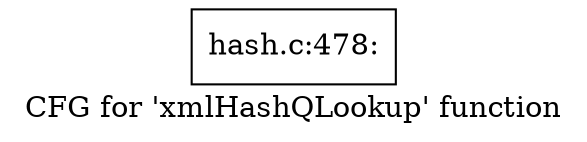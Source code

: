 digraph "CFG for 'xmlHashQLookup' function" {
	label="CFG for 'xmlHashQLookup' function";

	Node0x3d22c20 [shape=record,label="{hash.c:478:}"];
}

